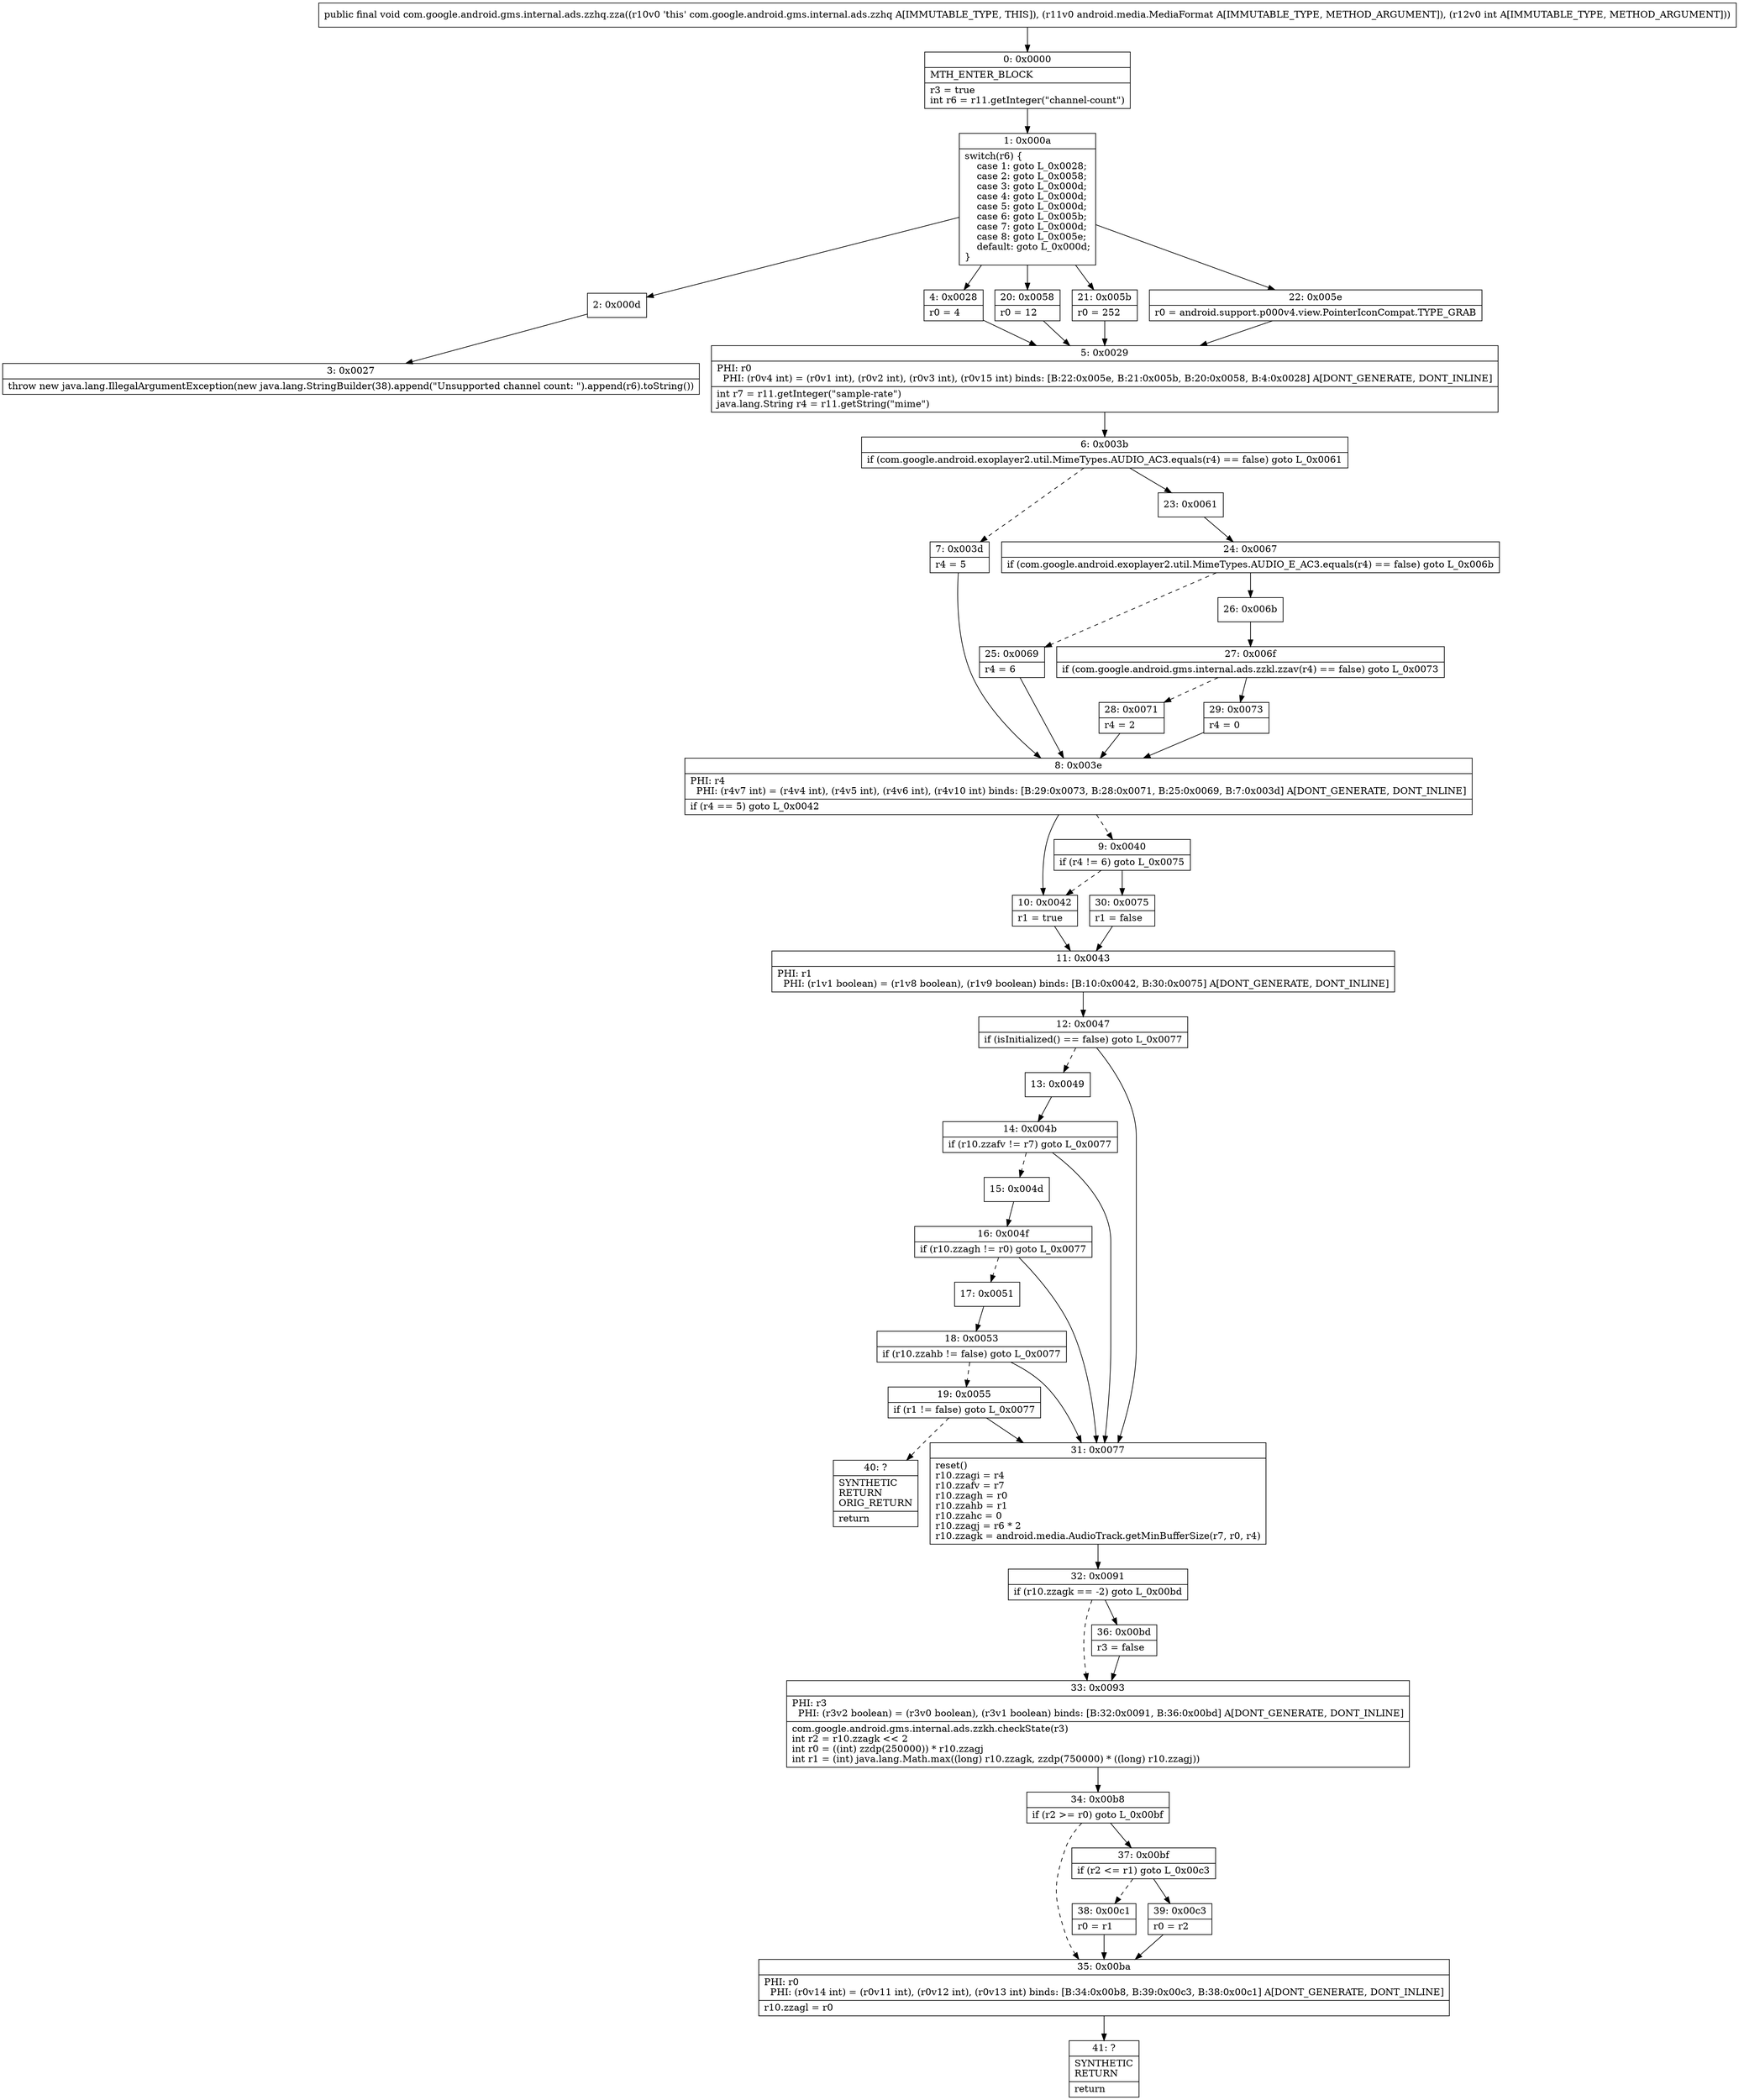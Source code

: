 digraph "CFG forcom.google.android.gms.internal.ads.zzhq.zza(Landroid\/media\/MediaFormat;I)V" {
Node_0 [shape=record,label="{0\:\ 0x0000|MTH_ENTER_BLOCK\l|r3 = true\lint r6 = r11.getInteger(\"channel\-count\")\l}"];
Node_1 [shape=record,label="{1\:\ 0x000a|switch(r6) \{\l    case 1: goto L_0x0028;\l    case 2: goto L_0x0058;\l    case 3: goto L_0x000d;\l    case 4: goto L_0x000d;\l    case 5: goto L_0x000d;\l    case 6: goto L_0x005b;\l    case 7: goto L_0x000d;\l    case 8: goto L_0x005e;\l    default: goto L_0x000d;\l\}\l}"];
Node_2 [shape=record,label="{2\:\ 0x000d}"];
Node_3 [shape=record,label="{3\:\ 0x0027|throw new java.lang.IllegalArgumentException(new java.lang.StringBuilder(38).append(\"Unsupported channel count: \").append(r6).toString())\l}"];
Node_4 [shape=record,label="{4\:\ 0x0028|r0 = 4\l}"];
Node_5 [shape=record,label="{5\:\ 0x0029|PHI: r0 \l  PHI: (r0v4 int) = (r0v1 int), (r0v2 int), (r0v3 int), (r0v15 int) binds: [B:22:0x005e, B:21:0x005b, B:20:0x0058, B:4:0x0028] A[DONT_GENERATE, DONT_INLINE]\l|int r7 = r11.getInteger(\"sample\-rate\")\ljava.lang.String r4 = r11.getString(\"mime\")\l}"];
Node_6 [shape=record,label="{6\:\ 0x003b|if (com.google.android.exoplayer2.util.MimeTypes.AUDIO_AC3.equals(r4) == false) goto L_0x0061\l}"];
Node_7 [shape=record,label="{7\:\ 0x003d|r4 = 5\l}"];
Node_8 [shape=record,label="{8\:\ 0x003e|PHI: r4 \l  PHI: (r4v7 int) = (r4v4 int), (r4v5 int), (r4v6 int), (r4v10 int) binds: [B:29:0x0073, B:28:0x0071, B:25:0x0069, B:7:0x003d] A[DONT_GENERATE, DONT_INLINE]\l|if (r4 == 5) goto L_0x0042\l}"];
Node_9 [shape=record,label="{9\:\ 0x0040|if (r4 != 6) goto L_0x0075\l}"];
Node_10 [shape=record,label="{10\:\ 0x0042|r1 = true\l}"];
Node_11 [shape=record,label="{11\:\ 0x0043|PHI: r1 \l  PHI: (r1v1 boolean) = (r1v8 boolean), (r1v9 boolean) binds: [B:10:0x0042, B:30:0x0075] A[DONT_GENERATE, DONT_INLINE]\l}"];
Node_12 [shape=record,label="{12\:\ 0x0047|if (isInitialized() == false) goto L_0x0077\l}"];
Node_13 [shape=record,label="{13\:\ 0x0049}"];
Node_14 [shape=record,label="{14\:\ 0x004b|if (r10.zzafv != r7) goto L_0x0077\l}"];
Node_15 [shape=record,label="{15\:\ 0x004d}"];
Node_16 [shape=record,label="{16\:\ 0x004f|if (r10.zzagh != r0) goto L_0x0077\l}"];
Node_17 [shape=record,label="{17\:\ 0x0051}"];
Node_18 [shape=record,label="{18\:\ 0x0053|if (r10.zzahb != false) goto L_0x0077\l}"];
Node_19 [shape=record,label="{19\:\ 0x0055|if (r1 != false) goto L_0x0077\l}"];
Node_20 [shape=record,label="{20\:\ 0x0058|r0 = 12\l}"];
Node_21 [shape=record,label="{21\:\ 0x005b|r0 = 252\l}"];
Node_22 [shape=record,label="{22\:\ 0x005e|r0 = android.support.p000v4.view.PointerIconCompat.TYPE_GRAB\l}"];
Node_23 [shape=record,label="{23\:\ 0x0061}"];
Node_24 [shape=record,label="{24\:\ 0x0067|if (com.google.android.exoplayer2.util.MimeTypes.AUDIO_E_AC3.equals(r4) == false) goto L_0x006b\l}"];
Node_25 [shape=record,label="{25\:\ 0x0069|r4 = 6\l}"];
Node_26 [shape=record,label="{26\:\ 0x006b}"];
Node_27 [shape=record,label="{27\:\ 0x006f|if (com.google.android.gms.internal.ads.zzkl.zzav(r4) == false) goto L_0x0073\l}"];
Node_28 [shape=record,label="{28\:\ 0x0071|r4 = 2\l}"];
Node_29 [shape=record,label="{29\:\ 0x0073|r4 = 0\l}"];
Node_30 [shape=record,label="{30\:\ 0x0075|r1 = false\l}"];
Node_31 [shape=record,label="{31\:\ 0x0077|reset()\lr10.zzagi = r4\lr10.zzafv = r7\lr10.zzagh = r0\lr10.zzahb = r1\lr10.zzahc = 0\lr10.zzagj = r6 * 2\lr10.zzagk = android.media.AudioTrack.getMinBufferSize(r7, r0, r4)\l}"];
Node_32 [shape=record,label="{32\:\ 0x0091|if (r10.zzagk == \-2) goto L_0x00bd\l}"];
Node_33 [shape=record,label="{33\:\ 0x0093|PHI: r3 \l  PHI: (r3v2 boolean) = (r3v0 boolean), (r3v1 boolean) binds: [B:32:0x0091, B:36:0x00bd] A[DONT_GENERATE, DONT_INLINE]\l|com.google.android.gms.internal.ads.zzkh.checkState(r3)\lint r2 = r10.zzagk \<\< 2\lint r0 = ((int) zzdp(250000)) * r10.zzagj\lint r1 = (int) java.lang.Math.max((long) r10.zzagk, zzdp(750000) * ((long) r10.zzagj))\l}"];
Node_34 [shape=record,label="{34\:\ 0x00b8|if (r2 \>= r0) goto L_0x00bf\l}"];
Node_35 [shape=record,label="{35\:\ 0x00ba|PHI: r0 \l  PHI: (r0v14 int) = (r0v11 int), (r0v12 int), (r0v13 int) binds: [B:34:0x00b8, B:39:0x00c3, B:38:0x00c1] A[DONT_GENERATE, DONT_INLINE]\l|r10.zzagl = r0\l}"];
Node_36 [shape=record,label="{36\:\ 0x00bd|r3 = false\l}"];
Node_37 [shape=record,label="{37\:\ 0x00bf|if (r2 \<= r1) goto L_0x00c3\l}"];
Node_38 [shape=record,label="{38\:\ 0x00c1|r0 = r1\l}"];
Node_39 [shape=record,label="{39\:\ 0x00c3|r0 = r2\l}"];
Node_40 [shape=record,label="{40\:\ ?|SYNTHETIC\lRETURN\lORIG_RETURN\l|return\l}"];
Node_41 [shape=record,label="{41\:\ ?|SYNTHETIC\lRETURN\l|return\l}"];
MethodNode[shape=record,label="{public final void com.google.android.gms.internal.ads.zzhq.zza((r10v0 'this' com.google.android.gms.internal.ads.zzhq A[IMMUTABLE_TYPE, THIS]), (r11v0 android.media.MediaFormat A[IMMUTABLE_TYPE, METHOD_ARGUMENT]), (r12v0 int A[IMMUTABLE_TYPE, METHOD_ARGUMENT])) }"];
MethodNode -> Node_0;
Node_0 -> Node_1;
Node_1 -> Node_2;
Node_1 -> Node_4;
Node_1 -> Node_20;
Node_1 -> Node_21;
Node_1 -> Node_22;
Node_2 -> Node_3;
Node_4 -> Node_5;
Node_5 -> Node_6;
Node_6 -> Node_7[style=dashed];
Node_6 -> Node_23;
Node_7 -> Node_8;
Node_8 -> Node_9[style=dashed];
Node_8 -> Node_10;
Node_9 -> Node_10[style=dashed];
Node_9 -> Node_30;
Node_10 -> Node_11;
Node_11 -> Node_12;
Node_12 -> Node_13[style=dashed];
Node_12 -> Node_31;
Node_13 -> Node_14;
Node_14 -> Node_15[style=dashed];
Node_14 -> Node_31;
Node_15 -> Node_16;
Node_16 -> Node_17[style=dashed];
Node_16 -> Node_31;
Node_17 -> Node_18;
Node_18 -> Node_19[style=dashed];
Node_18 -> Node_31;
Node_19 -> Node_31;
Node_19 -> Node_40[style=dashed];
Node_20 -> Node_5;
Node_21 -> Node_5;
Node_22 -> Node_5;
Node_23 -> Node_24;
Node_24 -> Node_25[style=dashed];
Node_24 -> Node_26;
Node_25 -> Node_8;
Node_26 -> Node_27;
Node_27 -> Node_28[style=dashed];
Node_27 -> Node_29;
Node_28 -> Node_8;
Node_29 -> Node_8;
Node_30 -> Node_11;
Node_31 -> Node_32;
Node_32 -> Node_33[style=dashed];
Node_32 -> Node_36;
Node_33 -> Node_34;
Node_34 -> Node_35[style=dashed];
Node_34 -> Node_37;
Node_35 -> Node_41;
Node_36 -> Node_33;
Node_37 -> Node_38[style=dashed];
Node_37 -> Node_39;
Node_38 -> Node_35;
Node_39 -> Node_35;
}

